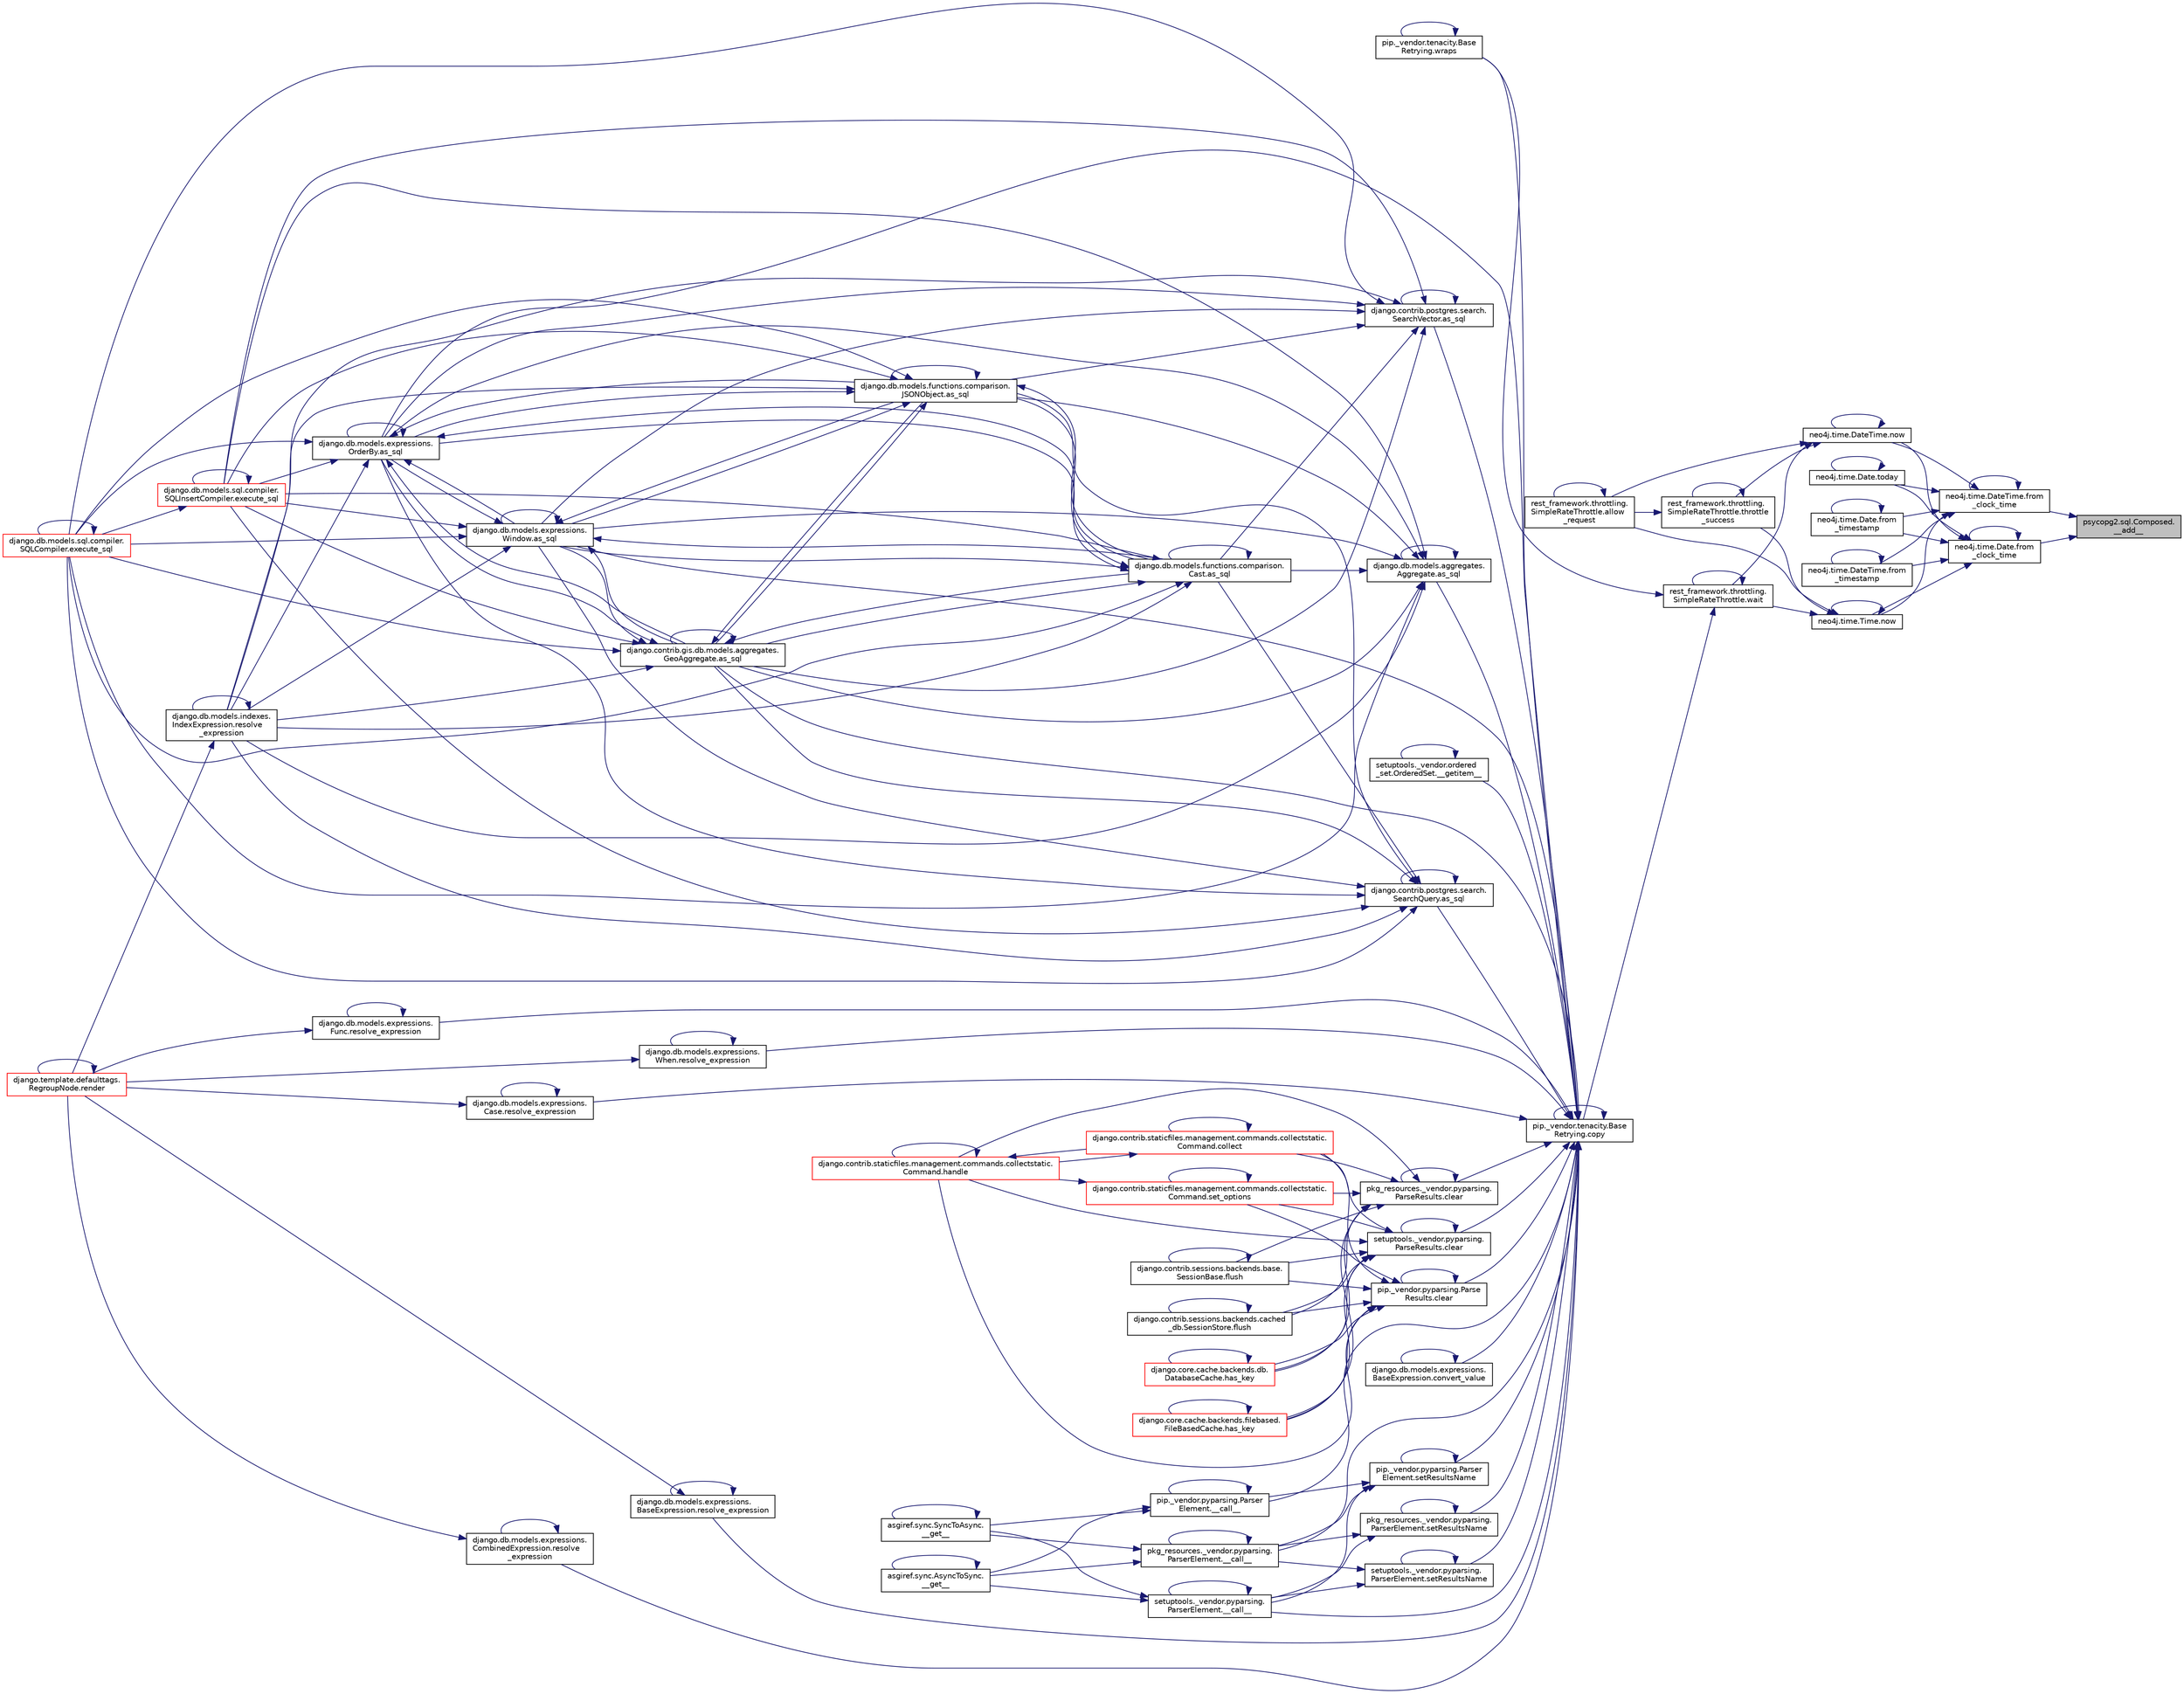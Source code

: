 digraph "psycopg2.sql.Composed.__add__"
{
 // LATEX_PDF_SIZE
  edge [fontname="Helvetica",fontsize="10",labelfontname="Helvetica",labelfontsize="10"];
  node [fontname="Helvetica",fontsize="10",shape=record];
  rankdir="RL";
  Node1 [label="psycopg2.sql.Composed.\l__add__",height=0.2,width=0.4,color="black", fillcolor="grey75", style="filled", fontcolor="black",tooltip=" "];
  Node1 -> Node2 [dir="back",color="midnightblue",fontsize="10",style="solid",fontname="Helvetica"];
  Node2 [label="neo4j.time.Date.from\l_clock_time",height=0.2,width=0.4,color="black", fillcolor="white", style="filled",URL="$d1/d6f/classneo4j_1_1time_1_1_date.html#a6e815a48a02a3f3d230e95d923cfb43b",tooltip=" "];
  Node2 -> Node2 [dir="back",color="midnightblue",fontsize="10",style="solid",fontname="Helvetica"];
  Node2 -> Node3 [dir="back",color="midnightblue",fontsize="10",style="solid",fontname="Helvetica"];
  Node3 [label="neo4j.time.Date.from\l_timestamp",height=0.2,width=0.4,color="black", fillcolor="white", style="filled",URL="$d1/d6f/classneo4j_1_1time_1_1_date.html#ad58021fec6b36c49f254926089415622",tooltip=" "];
  Node3 -> Node3 [dir="back",color="midnightblue",fontsize="10",style="solid",fontname="Helvetica"];
  Node2 -> Node4 [dir="back",color="midnightblue",fontsize="10",style="solid",fontname="Helvetica"];
  Node4 [label="neo4j.time.DateTime.from\l_timestamp",height=0.2,width=0.4,color="black", fillcolor="white", style="filled",URL="$d4/dcd/classneo4j_1_1time_1_1_date_time.html#a4d4684a2c591eafc581a2fda9ce123c9",tooltip=" "];
  Node4 -> Node4 [dir="back",color="midnightblue",fontsize="10",style="solid",fontname="Helvetica"];
  Node2 -> Node5 [dir="back",color="midnightblue",fontsize="10",style="solid",fontname="Helvetica"];
  Node5 [label="neo4j.time.Time.now",height=0.2,width=0.4,color="black", fillcolor="white", style="filled",URL="$db/d2a/classneo4j_1_1time_1_1_time.html#af50231a17a30a4c4cee2fcad3c023f46",tooltip=" "];
  Node5 -> Node6 [dir="back",color="midnightblue",fontsize="10",style="solid",fontname="Helvetica"];
  Node6 [label="rest_framework.throttling.\lSimpleRateThrottle.allow\l_request",height=0.2,width=0.4,color="black", fillcolor="white", style="filled",URL="$db/d10/classrest__framework_1_1throttling_1_1_simple_rate_throttle.html#a3a1a0086aac8acc2c4eb464da94bc57c",tooltip=" "];
  Node6 -> Node6 [dir="back",color="midnightblue",fontsize="10",style="solid",fontname="Helvetica"];
  Node5 -> Node5 [dir="back",color="midnightblue",fontsize="10",style="solid",fontname="Helvetica"];
  Node5 -> Node7 [dir="back",color="midnightblue",fontsize="10",style="solid",fontname="Helvetica"];
  Node7 [label="rest_framework.throttling.\lSimpleRateThrottle.throttle\l_success",height=0.2,width=0.4,color="black", fillcolor="white", style="filled",URL="$db/d10/classrest__framework_1_1throttling_1_1_simple_rate_throttle.html#a4577bae80c8467eb84f2224aa62c8ccc",tooltip=" "];
  Node7 -> Node6 [dir="back",color="midnightblue",fontsize="10",style="solid",fontname="Helvetica"];
  Node7 -> Node7 [dir="back",color="midnightblue",fontsize="10",style="solid",fontname="Helvetica"];
  Node5 -> Node8 [dir="back",color="midnightblue",fontsize="10",style="solid",fontname="Helvetica"];
  Node8 [label="rest_framework.throttling.\lSimpleRateThrottle.wait",height=0.2,width=0.4,color="black", fillcolor="white", style="filled",URL="$db/d10/classrest__framework_1_1throttling_1_1_simple_rate_throttle.html#a39f992dea7415ce6caf04640291a8628",tooltip=" "];
  Node8 -> Node9 [dir="back",color="midnightblue",fontsize="10",style="solid",fontname="Helvetica"];
  Node9 [label="pip._vendor.tenacity.Base\lRetrying.copy",height=0.2,width=0.4,color="black", fillcolor="white", style="filled",URL="$d2/d69/classpip_1_1__vendor_1_1tenacity_1_1_base_retrying.html#ab5c09e65ae6e2adebba1441b10bd57a9",tooltip=" "];
  Node9 -> Node10 [dir="back",color="midnightblue",fontsize="10",style="solid",fontname="Helvetica"];
  Node10 [label="pip._vendor.pyparsing.Parser\lElement.__call__",height=0.2,width=0.4,color="black", fillcolor="white", style="filled",URL="$df/d7f/classpip_1_1__vendor_1_1pyparsing_1_1_parser_element.html#ae345dfb10ea6a1e9c77120e86129ab16",tooltip=" "];
  Node10 -> Node10 [dir="back",color="midnightblue",fontsize="10",style="solid",fontname="Helvetica"];
  Node10 -> Node11 [dir="back",color="midnightblue",fontsize="10",style="solid",fontname="Helvetica"];
  Node11 [label="asgiref.sync.AsyncToSync.\l__get__",height=0.2,width=0.4,color="black", fillcolor="white", style="filled",URL="$d9/d29/classasgiref_1_1sync_1_1_async_to_sync.html#a46832a12ae2d274d0c12529ddfed2c0b",tooltip=" "];
  Node11 -> Node11 [dir="back",color="midnightblue",fontsize="10",style="solid",fontname="Helvetica"];
  Node10 -> Node12 [dir="back",color="midnightblue",fontsize="10",style="solid",fontname="Helvetica"];
  Node12 [label="asgiref.sync.SyncToAsync.\l__get__",height=0.2,width=0.4,color="black", fillcolor="white", style="filled",URL="$de/d26/classasgiref_1_1sync_1_1_sync_to_async.html#a73128fe0b173a144bbf422953df88ddb",tooltip=" "];
  Node12 -> Node12 [dir="back",color="midnightblue",fontsize="10",style="solid",fontname="Helvetica"];
  Node9 -> Node13 [dir="back",color="midnightblue",fontsize="10",style="solid",fontname="Helvetica"];
  Node13 [label="pkg_resources._vendor.pyparsing.\lParserElement.__call__",height=0.2,width=0.4,color="black", fillcolor="white", style="filled",URL="$de/df0/classpkg__resources_1_1__vendor_1_1pyparsing_1_1_parser_element.html#a43d9a7e720d29a80c49f63998712c9a5",tooltip=" "];
  Node13 -> Node13 [dir="back",color="midnightblue",fontsize="10",style="solid",fontname="Helvetica"];
  Node13 -> Node11 [dir="back",color="midnightblue",fontsize="10",style="solid",fontname="Helvetica"];
  Node13 -> Node12 [dir="back",color="midnightblue",fontsize="10",style="solid",fontname="Helvetica"];
  Node9 -> Node14 [dir="back",color="midnightblue",fontsize="10",style="solid",fontname="Helvetica"];
  Node14 [label="setuptools._vendor.pyparsing.\lParserElement.__call__",height=0.2,width=0.4,color="black", fillcolor="white", style="filled",URL="$d9/d25/classsetuptools_1_1__vendor_1_1pyparsing_1_1_parser_element.html#a7f154aa4d9339f88d2306325bf99b953",tooltip=" "];
  Node14 -> Node14 [dir="back",color="midnightblue",fontsize="10",style="solid",fontname="Helvetica"];
  Node14 -> Node11 [dir="back",color="midnightblue",fontsize="10",style="solid",fontname="Helvetica"];
  Node14 -> Node12 [dir="back",color="midnightblue",fontsize="10",style="solid",fontname="Helvetica"];
  Node9 -> Node15 [dir="back",color="midnightblue",fontsize="10",style="solid",fontname="Helvetica"];
  Node15 [label="setuptools._vendor.ordered\l_set.OrderedSet.__getitem__",height=0.2,width=0.4,color="black", fillcolor="white", style="filled",URL="$d0/d40/classsetuptools_1_1__vendor_1_1ordered__set_1_1_ordered_set.html#afa5d263824cc35374a0cf762672f68ae",tooltip=" "];
  Node15 -> Node15 [dir="back",color="midnightblue",fontsize="10",style="solid",fontname="Helvetica"];
  Node9 -> Node16 [dir="back",color="midnightblue",fontsize="10",style="solid",fontname="Helvetica"];
  Node16 [label="django.db.models.aggregates.\lAggregate.as_sql",height=0.2,width=0.4,color="black", fillcolor="white", style="filled",URL="$d7/d0c/classdjango_1_1db_1_1models_1_1aggregates_1_1_aggregate.html#a86af10d7994d4f7a535cb7476201db71",tooltip=" "];
  Node16 -> Node16 [dir="back",color="midnightblue",fontsize="10",style="solid",fontname="Helvetica"];
  Node16 -> Node17 [dir="back",color="midnightblue",fontsize="10",style="solid",fontname="Helvetica"];
  Node17 [label="django.db.models.functions.comparison.\lCast.as_sql",height=0.2,width=0.4,color="black", fillcolor="white", style="filled",URL="$dd/d3c/classdjango_1_1db_1_1models_1_1functions_1_1comparison_1_1_cast.html#a010e365ade29d50da0332d4f46b95cf0",tooltip=" "];
  Node17 -> Node17 [dir="back",color="midnightblue",fontsize="10",style="solid",fontname="Helvetica"];
  Node17 -> Node18 [dir="back",color="midnightblue",fontsize="10",style="solid",fontname="Helvetica"];
  Node18 [label="django.db.models.functions.comparison.\lJSONObject.as_sql",height=0.2,width=0.4,color="black", fillcolor="white", style="filled",URL="$db/d2f/classdjango_1_1db_1_1models_1_1functions_1_1comparison_1_1_j_s_o_n_object.html#a7ea48a9164c15f6c04fa1851987b0be4",tooltip=" "];
  Node18 -> Node17 [dir="back",color="midnightblue",fontsize="10",style="solid",fontname="Helvetica"];
  Node18 -> Node18 [dir="back",color="midnightblue",fontsize="10",style="solid",fontname="Helvetica"];
  Node18 -> Node19 [dir="back",color="midnightblue",fontsize="10",style="solid",fontname="Helvetica"];
  Node19 [label="django.contrib.gis.db.models.aggregates.\lGeoAggregate.as_sql",height=0.2,width=0.4,color="black", fillcolor="white", style="filled",URL="$df/dbe/classdjango_1_1contrib_1_1gis_1_1db_1_1models_1_1aggregates_1_1_geo_aggregate.html#a129bfb83cb8d965d40be63e974594fa7",tooltip=" "];
  Node19 -> Node17 [dir="back",color="midnightblue",fontsize="10",style="solid",fontname="Helvetica"];
  Node19 -> Node18 [dir="back",color="midnightblue",fontsize="10",style="solid",fontname="Helvetica"];
  Node19 -> Node19 [dir="back",color="midnightblue",fontsize="10",style="solid",fontname="Helvetica"];
  Node19 -> Node20 [dir="back",color="midnightblue",fontsize="10",style="solid",fontname="Helvetica"];
  Node20 [label="django.db.models.expressions.\lWindow.as_sql",height=0.2,width=0.4,color="black", fillcolor="white", style="filled",URL="$d6/d1c/classdjango_1_1db_1_1models_1_1expressions_1_1_window.html#a2a81a422e2884ef2026394b0f83416dc",tooltip=" "];
  Node20 -> Node17 [dir="back",color="midnightblue",fontsize="10",style="solid",fontname="Helvetica"];
  Node20 -> Node18 [dir="back",color="midnightblue",fontsize="10",style="solid",fontname="Helvetica"];
  Node20 -> Node19 [dir="back",color="midnightblue",fontsize="10",style="solid",fontname="Helvetica"];
  Node20 -> Node20 [dir="back",color="midnightblue",fontsize="10",style="solid",fontname="Helvetica"];
  Node20 -> Node21 [dir="back",color="midnightblue",fontsize="10",style="solid",fontname="Helvetica"];
  Node21 [label="django.db.models.expressions.\lOrderBy.as_sql",height=0.2,width=0.4,color="black", fillcolor="white", style="filled",URL="$da/d4d/classdjango_1_1db_1_1models_1_1expressions_1_1_order_by.html#a343064ad7cfdac310e95fd997ee6d4cc",tooltip=" "];
  Node21 -> Node17 [dir="back",color="midnightblue",fontsize="10",style="solid",fontname="Helvetica"];
  Node21 -> Node18 [dir="back",color="midnightblue",fontsize="10",style="solid",fontname="Helvetica"];
  Node21 -> Node19 [dir="back",color="midnightblue",fontsize="10",style="solid",fontname="Helvetica"];
  Node21 -> Node20 [dir="back",color="midnightblue",fontsize="10",style="solid",fontname="Helvetica"];
  Node21 -> Node21 [dir="back",color="midnightblue",fontsize="10",style="solid",fontname="Helvetica"];
  Node21 -> Node22 [dir="back",color="midnightblue",fontsize="10",style="solid",fontname="Helvetica"];
  Node22 [label="django.db.models.sql.compiler.\lSQLCompiler.execute_sql",height=0.2,width=0.4,color="red", fillcolor="white", style="filled",URL="$df/de2/classdjango_1_1db_1_1models_1_1sql_1_1compiler_1_1_s_q_l_compiler.html#a2547088c51124a0d09620d04cf56b050",tooltip=" "];
  Node22 -> Node22 [dir="back",color="midnightblue",fontsize="10",style="solid",fontname="Helvetica"];
  Node21 -> Node25 [dir="back",color="midnightblue",fontsize="10",style="solid",fontname="Helvetica"];
  Node25 [label="django.db.models.sql.compiler.\lSQLInsertCompiler.execute_sql",height=0.2,width=0.4,color="red", fillcolor="white", style="filled",URL="$dd/daa/classdjango_1_1db_1_1models_1_1sql_1_1compiler_1_1_s_q_l_insert_compiler.html#a2ebda5346b92962b6ac5ca8234bfeb42",tooltip=" "];
  Node25 -> Node22 [dir="back",color="midnightblue",fontsize="10",style="solid",fontname="Helvetica"];
  Node25 -> Node25 [dir="back",color="midnightblue",fontsize="10",style="solid",fontname="Helvetica"];
  Node21 -> Node26 [dir="back",color="midnightblue",fontsize="10",style="solid",fontname="Helvetica"];
  Node26 [label="django.db.models.indexes.\lIndexExpression.resolve\l_expression",height=0.2,width=0.4,color="black", fillcolor="white", style="filled",URL="$df/d4f/classdjango_1_1db_1_1models_1_1indexes_1_1_index_expression.html#ae39ac90454fba3ff53ac2d342cd5feea",tooltip=" "];
  Node26 -> Node27 [dir="back",color="midnightblue",fontsize="10",style="solid",fontname="Helvetica"];
  Node27 [label="django.template.defaulttags.\lRegroupNode.render",height=0.2,width=0.4,color="red", fillcolor="white", style="filled",URL="$da/d86/classdjango_1_1template_1_1defaulttags_1_1_regroup_node.html#a301b8a2fd8a69d413de73aa3065f73c6",tooltip=" "];
  Node27 -> Node27 [dir="back",color="midnightblue",fontsize="10",style="solid",fontname="Helvetica"];
  Node26 -> Node26 [dir="back",color="midnightblue",fontsize="10",style="solid",fontname="Helvetica"];
  Node20 -> Node22 [dir="back",color="midnightblue",fontsize="10",style="solid",fontname="Helvetica"];
  Node20 -> Node25 [dir="back",color="midnightblue",fontsize="10",style="solid",fontname="Helvetica"];
  Node20 -> Node26 [dir="back",color="midnightblue",fontsize="10",style="solid",fontname="Helvetica"];
  Node19 -> Node21 [dir="back",color="midnightblue",fontsize="10",style="solid",fontname="Helvetica"];
  Node19 -> Node22 [dir="back",color="midnightblue",fontsize="10",style="solid",fontname="Helvetica"];
  Node19 -> Node25 [dir="back",color="midnightblue",fontsize="10",style="solid",fontname="Helvetica"];
  Node19 -> Node26 [dir="back",color="midnightblue",fontsize="10",style="solid",fontname="Helvetica"];
  Node18 -> Node20 [dir="back",color="midnightblue",fontsize="10",style="solid",fontname="Helvetica"];
  Node18 -> Node21 [dir="back",color="midnightblue",fontsize="10",style="solid",fontname="Helvetica"];
  Node18 -> Node22 [dir="back",color="midnightblue",fontsize="10",style="solid",fontname="Helvetica"];
  Node18 -> Node25 [dir="back",color="midnightblue",fontsize="10",style="solid",fontname="Helvetica"];
  Node18 -> Node26 [dir="back",color="midnightblue",fontsize="10",style="solid",fontname="Helvetica"];
  Node17 -> Node19 [dir="back",color="midnightblue",fontsize="10",style="solid",fontname="Helvetica"];
  Node17 -> Node20 [dir="back",color="midnightblue",fontsize="10",style="solid",fontname="Helvetica"];
  Node17 -> Node21 [dir="back",color="midnightblue",fontsize="10",style="solid",fontname="Helvetica"];
  Node17 -> Node22 [dir="back",color="midnightblue",fontsize="10",style="solid",fontname="Helvetica"];
  Node17 -> Node25 [dir="back",color="midnightblue",fontsize="10",style="solid",fontname="Helvetica"];
  Node17 -> Node26 [dir="back",color="midnightblue",fontsize="10",style="solid",fontname="Helvetica"];
  Node16 -> Node18 [dir="back",color="midnightblue",fontsize="10",style="solid",fontname="Helvetica"];
  Node16 -> Node19 [dir="back",color="midnightblue",fontsize="10",style="solid",fontname="Helvetica"];
  Node16 -> Node20 [dir="back",color="midnightblue",fontsize="10",style="solid",fontname="Helvetica"];
  Node16 -> Node21 [dir="back",color="midnightblue",fontsize="10",style="solid",fontname="Helvetica"];
  Node16 -> Node22 [dir="back",color="midnightblue",fontsize="10",style="solid",fontname="Helvetica"];
  Node16 -> Node25 [dir="back",color="midnightblue",fontsize="10",style="solid",fontname="Helvetica"];
  Node16 -> Node26 [dir="back",color="midnightblue",fontsize="10",style="solid",fontname="Helvetica"];
  Node9 -> Node19 [dir="back",color="midnightblue",fontsize="10",style="solid",fontname="Helvetica"];
  Node9 -> Node30 [dir="back",color="midnightblue",fontsize="10",style="solid",fontname="Helvetica"];
  Node30 [label="django.contrib.postgres.search.\lSearchVector.as_sql",height=0.2,width=0.4,color="black", fillcolor="white", style="filled",URL="$d3/d9b/classdjango_1_1contrib_1_1postgres_1_1search_1_1_search_vector.html#a20b770d5d88a5d8d2c6b3f60feb66e07",tooltip=" "];
  Node30 -> Node17 [dir="back",color="midnightblue",fontsize="10",style="solid",fontname="Helvetica"];
  Node30 -> Node18 [dir="back",color="midnightblue",fontsize="10",style="solid",fontname="Helvetica"];
  Node30 -> Node19 [dir="back",color="midnightblue",fontsize="10",style="solid",fontname="Helvetica"];
  Node30 -> Node30 [dir="back",color="midnightblue",fontsize="10",style="solid",fontname="Helvetica"];
  Node30 -> Node20 [dir="back",color="midnightblue",fontsize="10",style="solid",fontname="Helvetica"];
  Node30 -> Node21 [dir="back",color="midnightblue",fontsize="10",style="solid",fontname="Helvetica"];
  Node30 -> Node22 [dir="back",color="midnightblue",fontsize="10",style="solid",fontname="Helvetica"];
  Node30 -> Node25 [dir="back",color="midnightblue",fontsize="10",style="solid",fontname="Helvetica"];
  Node30 -> Node26 [dir="back",color="midnightblue",fontsize="10",style="solid",fontname="Helvetica"];
  Node9 -> Node31 [dir="back",color="midnightblue",fontsize="10",style="solid",fontname="Helvetica"];
  Node31 [label="django.contrib.postgres.search.\lSearchQuery.as_sql",height=0.2,width=0.4,color="black", fillcolor="white", style="filled",URL="$d4/d5f/classdjango_1_1contrib_1_1postgres_1_1search_1_1_search_query.html#a08057a93d8da31c23329543b1d429539",tooltip=" "];
  Node31 -> Node17 [dir="back",color="midnightblue",fontsize="10",style="solid",fontname="Helvetica"];
  Node31 -> Node18 [dir="back",color="midnightblue",fontsize="10",style="solid",fontname="Helvetica"];
  Node31 -> Node19 [dir="back",color="midnightblue",fontsize="10",style="solid",fontname="Helvetica"];
  Node31 -> Node31 [dir="back",color="midnightblue",fontsize="10",style="solid",fontname="Helvetica"];
  Node31 -> Node20 [dir="back",color="midnightblue",fontsize="10",style="solid",fontname="Helvetica"];
  Node31 -> Node21 [dir="back",color="midnightblue",fontsize="10",style="solid",fontname="Helvetica"];
  Node31 -> Node22 [dir="back",color="midnightblue",fontsize="10",style="solid",fontname="Helvetica"];
  Node31 -> Node25 [dir="back",color="midnightblue",fontsize="10",style="solid",fontname="Helvetica"];
  Node31 -> Node26 [dir="back",color="midnightblue",fontsize="10",style="solid",fontname="Helvetica"];
  Node9 -> Node20 [dir="back",color="midnightblue",fontsize="10",style="solid",fontname="Helvetica"];
  Node9 -> Node21 [dir="back",color="midnightblue",fontsize="10",style="solid",fontname="Helvetica"];
  Node9 -> Node32 [dir="back",color="midnightblue",fontsize="10",style="solid",fontname="Helvetica"];
  Node32 [label="pip._vendor.pyparsing.Parse\lResults.clear",height=0.2,width=0.4,color="black", fillcolor="white", style="filled",URL="$d3/d5b/classpip_1_1__vendor_1_1pyparsing_1_1_parse_results.html#ab6e049e34b90004c1d59069da7a5cc08",tooltip=" "];
  Node32 -> Node32 [dir="back",color="midnightblue",fontsize="10",style="solid",fontname="Helvetica"];
  Node32 -> Node33 [dir="back",color="midnightblue",fontsize="10",style="solid",fontname="Helvetica"];
  Node33 [label="django.contrib.staticfiles.management.commands.collectstatic.\lCommand.collect",height=0.2,width=0.4,color="red", fillcolor="white", style="filled",URL="$d8/df6/classdjango_1_1contrib_1_1staticfiles_1_1management_1_1commands_1_1collectstatic_1_1_command.html#aba77c58b072adfba7d601f87dbb8d127",tooltip=" "];
  Node33 -> Node33 [dir="back",color="midnightblue",fontsize="10",style="solid",fontname="Helvetica"];
  Node33 -> Node35 [dir="back",color="midnightblue",fontsize="10",style="solid",fontname="Helvetica"];
  Node35 [label="django.contrib.staticfiles.management.commands.collectstatic.\lCommand.handle",height=0.2,width=0.4,color="red", fillcolor="white", style="filled",URL="$d8/df6/classdjango_1_1contrib_1_1staticfiles_1_1management_1_1commands_1_1collectstatic_1_1_command.html#a13878bded4ab6e437894a5f2ea36adb5",tooltip=" "];
  Node35 -> Node33 [dir="back",color="midnightblue",fontsize="10",style="solid",fontname="Helvetica"];
  Node35 -> Node35 [dir="back",color="midnightblue",fontsize="10",style="solid",fontname="Helvetica"];
  Node32 -> Node74 [dir="back",color="midnightblue",fontsize="10",style="solid",fontname="Helvetica"];
  Node74 [label="django.contrib.sessions.backends.base.\lSessionBase.flush",height=0.2,width=0.4,color="black", fillcolor="white", style="filled",URL="$d1/d6e/classdjango_1_1contrib_1_1sessions_1_1backends_1_1base_1_1_session_base.html#a18ac051ff0ed681bdbd2f19fcc90e0f7",tooltip=" "];
  Node74 -> Node74 [dir="back",color="midnightblue",fontsize="10",style="solid",fontname="Helvetica"];
  Node32 -> Node75 [dir="back",color="midnightblue",fontsize="10",style="solid",fontname="Helvetica"];
  Node75 [label="django.contrib.sessions.backends.cached\l_db.SessionStore.flush",height=0.2,width=0.4,color="black", fillcolor="white", style="filled",URL="$d9/dd2/classdjango_1_1contrib_1_1sessions_1_1backends_1_1cached__db_1_1_session_store.html#a689a0a07d929dd4e1dd252d82104a655",tooltip=" "];
  Node75 -> Node75 [dir="back",color="midnightblue",fontsize="10",style="solid",fontname="Helvetica"];
  Node32 -> Node35 [dir="back",color="midnightblue",fontsize="10",style="solid",fontname="Helvetica"];
  Node32 -> Node76 [dir="back",color="midnightblue",fontsize="10",style="solid",fontname="Helvetica"];
  Node76 [label="django.core.cache.backends.db.\lDatabaseCache.has_key",height=0.2,width=0.4,color="red", fillcolor="white", style="filled",URL="$d7/dcb/classdjango_1_1core_1_1cache_1_1backends_1_1db_1_1_database_cache.html#a612889ad62de99366e4b53f7f2925142",tooltip=" "];
  Node76 -> Node76 [dir="back",color="midnightblue",fontsize="10",style="solid",fontname="Helvetica"];
  Node32 -> Node218 [dir="back",color="midnightblue",fontsize="10",style="solid",fontname="Helvetica"];
  Node218 [label="django.core.cache.backends.filebased.\lFileBasedCache.has_key",height=0.2,width=0.4,color="red", fillcolor="white", style="filled",URL="$df/d01/classdjango_1_1core_1_1cache_1_1backends_1_1filebased_1_1_file_based_cache.html#acc9205b707f45376c76cd02779d52dc2",tooltip=" "];
  Node218 -> Node218 [dir="back",color="midnightblue",fontsize="10",style="solid",fontname="Helvetica"];
  Node32 -> Node219 [dir="back",color="midnightblue",fontsize="10",style="solid",fontname="Helvetica"];
  Node219 [label="django.contrib.staticfiles.management.commands.collectstatic.\lCommand.set_options",height=0.2,width=0.4,color="red", fillcolor="white", style="filled",URL="$d8/df6/classdjango_1_1contrib_1_1staticfiles_1_1management_1_1commands_1_1collectstatic_1_1_command.html#aeea3ec13d3e5f93e38feb3eeff67379f",tooltip=" "];
  Node219 -> Node35 [dir="back",color="midnightblue",fontsize="10",style="solid",fontname="Helvetica"];
  Node219 -> Node219 [dir="back",color="midnightblue",fontsize="10",style="solid",fontname="Helvetica"];
  Node9 -> Node73 [dir="back",color="midnightblue",fontsize="10",style="solid",fontname="Helvetica"];
  Node73 [label="pkg_resources._vendor.pyparsing.\lParseResults.clear",height=0.2,width=0.4,color="black", fillcolor="white", style="filled",URL="$d3/d93/classpkg__resources_1_1__vendor_1_1pyparsing_1_1_parse_results.html#a14a75f633961fdc58d077c5d26635038",tooltip=" "];
  Node73 -> Node73 [dir="back",color="midnightblue",fontsize="10",style="solid",fontname="Helvetica"];
  Node73 -> Node33 [dir="back",color="midnightblue",fontsize="10",style="solid",fontname="Helvetica"];
  Node73 -> Node74 [dir="back",color="midnightblue",fontsize="10",style="solid",fontname="Helvetica"];
  Node73 -> Node75 [dir="back",color="midnightblue",fontsize="10",style="solid",fontname="Helvetica"];
  Node73 -> Node35 [dir="back",color="midnightblue",fontsize="10",style="solid",fontname="Helvetica"];
  Node73 -> Node76 [dir="back",color="midnightblue",fontsize="10",style="solid",fontname="Helvetica"];
  Node73 -> Node218 [dir="back",color="midnightblue",fontsize="10",style="solid",fontname="Helvetica"];
  Node73 -> Node219 [dir="back",color="midnightblue",fontsize="10",style="solid",fontname="Helvetica"];
  Node9 -> Node217 [dir="back",color="midnightblue",fontsize="10",style="solid",fontname="Helvetica"];
  Node217 [label="setuptools._vendor.pyparsing.\lParseResults.clear",height=0.2,width=0.4,color="black", fillcolor="white", style="filled",URL="$df/d77/classsetuptools_1_1__vendor_1_1pyparsing_1_1_parse_results.html#a2683a26b96b087edaec172f6f837058b",tooltip=" "];
  Node217 -> Node217 [dir="back",color="midnightblue",fontsize="10",style="solid",fontname="Helvetica"];
  Node217 -> Node33 [dir="back",color="midnightblue",fontsize="10",style="solid",fontname="Helvetica"];
  Node217 -> Node74 [dir="back",color="midnightblue",fontsize="10",style="solid",fontname="Helvetica"];
  Node217 -> Node75 [dir="back",color="midnightblue",fontsize="10",style="solid",fontname="Helvetica"];
  Node217 -> Node35 [dir="back",color="midnightblue",fontsize="10",style="solid",fontname="Helvetica"];
  Node217 -> Node76 [dir="back",color="midnightblue",fontsize="10",style="solid",fontname="Helvetica"];
  Node217 -> Node218 [dir="back",color="midnightblue",fontsize="10",style="solid",fontname="Helvetica"];
  Node217 -> Node219 [dir="back",color="midnightblue",fontsize="10",style="solid",fontname="Helvetica"];
  Node9 -> Node222 [dir="back",color="midnightblue",fontsize="10",style="solid",fontname="Helvetica"];
  Node222 [label="django.db.models.expressions.\lBaseExpression.convert_value",height=0.2,width=0.4,color="black", fillcolor="white", style="filled",URL="$de/d6b/classdjango_1_1db_1_1models_1_1expressions_1_1_base_expression.html#a17a709653d93ba657fb2ed791346e38f",tooltip=" "];
  Node222 -> Node222 [dir="back",color="midnightblue",fontsize="10",style="solid",fontname="Helvetica"];
  Node9 -> Node9 [dir="back",color="midnightblue",fontsize="10",style="solid",fontname="Helvetica"];
  Node9 -> Node223 [dir="back",color="midnightblue",fontsize="10",style="solid",fontname="Helvetica"];
  Node223 [label="django.db.models.expressions.\lBaseExpression.resolve_expression",height=0.2,width=0.4,color="black", fillcolor="white", style="filled",URL="$de/d6b/classdjango_1_1db_1_1models_1_1expressions_1_1_base_expression.html#aa13750acce26e49830dd7f797f938bdc",tooltip=" "];
  Node223 -> Node27 [dir="back",color="midnightblue",fontsize="10",style="solid",fontname="Helvetica"];
  Node223 -> Node223 [dir="back",color="midnightblue",fontsize="10",style="solid",fontname="Helvetica"];
  Node9 -> Node224 [dir="back",color="midnightblue",fontsize="10",style="solid",fontname="Helvetica"];
  Node224 [label="django.db.models.expressions.\lCombinedExpression.resolve\l_expression",height=0.2,width=0.4,color="black", fillcolor="white", style="filled",URL="$dc/d12/classdjango_1_1db_1_1models_1_1expressions_1_1_combined_expression.html#a48f503b2ffb0cf67a3064f0cfab1f191",tooltip=" "];
  Node224 -> Node27 [dir="back",color="midnightblue",fontsize="10",style="solid",fontname="Helvetica"];
  Node224 -> Node224 [dir="back",color="midnightblue",fontsize="10",style="solid",fontname="Helvetica"];
  Node9 -> Node225 [dir="back",color="midnightblue",fontsize="10",style="solid",fontname="Helvetica"];
  Node225 [label="django.db.models.expressions.\lFunc.resolve_expression",height=0.2,width=0.4,color="black", fillcolor="white", style="filled",URL="$d8/d57/classdjango_1_1db_1_1models_1_1expressions_1_1_func.html#ad831ab3b8c4ec8e2c9ea0353d6790d38",tooltip=" "];
  Node225 -> Node27 [dir="back",color="midnightblue",fontsize="10",style="solid",fontname="Helvetica"];
  Node225 -> Node225 [dir="back",color="midnightblue",fontsize="10",style="solid",fontname="Helvetica"];
  Node9 -> Node226 [dir="back",color="midnightblue",fontsize="10",style="solid",fontname="Helvetica"];
  Node226 [label="django.db.models.expressions.\lWhen.resolve_expression",height=0.2,width=0.4,color="black", fillcolor="white", style="filled",URL="$d6/dd5/classdjango_1_1db_1_1models_1_1expressions_1_1_when.html#a0a28feb711df427e6c0eae219e5b5981",tooltip=" "];
  Node226 -> Node27 [dir="back",color="midnightblue",fontsize="10",style="solid",fontname="Helvetica"];
  Node226 -> Node226 [dir="back",color="midnightblue",fontsize="10",style="solid",fontname="Helvetica"];
  Node9 -> Node227 [dir="back",color="midnightblue",fontsize="10",style="solid",fontname="Helvetica"];
  Node227 [label="django.db.models.expressions.\lCase.resolve_expression",height=0.2,width=0.4,color="black", fillcolor="white", style="filled",URL="$dc/dfd/classdjango_1_1db_1_1models_1_1expressions_1_1_case.html#a54427dcdbedead4176f05b34572e85ad",tooltip=" "];
  Node227 -> Node27 [dir="back",color="midnightblue",fontsize="10",style="solid",fontname="Helvetica"];
  Node227 -> Node227 [dir="back",color="midnightblue",fontsize="10",style="solid",fontname="Helvetica"];
  Node9 -> Node228 [dir="back",color="midnightblue",fontsize="10",style="solid",fontname="Helvetica"];
  Node228 [label="pip._vendor.pyparsing.Parser\lElement.setResultsName",height=0.2,width=0.4,color="black", fillcolor="white", style="filled",URL="$df/d7f/classpip_1_1__vendor_1_1pyparsing_1_1_parser_element.html#ab7887526af9674a6b7969bd4d9756bf9",tooltip=" "];
  Node228 -> Node10 [dir="back",color="midnightblue",fontsize="10",style="solid",fontname="Helvetica"];
  Node228 -> Node13 [dir="back",color="midnightblue",fontsize="10",style="solid",fontname="Helvetica"];
  Node228 -> Node14 [dir="back",color="midnightblue",fontsize="10",style="solid",fontname="Helvetica"];
  Node228 -> Node228 [dir="back",color="midnightblue",fontsize="10",style="solid",fontname="Helvetica"];
  Node9 -> Node229 [dir="back",color="midnightblue",fontsize="10",style="solid",fontname="Helvetica"];
  Node229 [label="pkg_resources._vendor.pyparsing.\lParserElement.setResultsName",height=0.2,width=0.4,color="black", fillcolor="white", style="filled",URL="$de/df0/classpkg__resources_1_1__vendor_1_1pyparsing_1_1_parser_element.html#a787aafab87357373be31819f83517344",tooltip=" "];
  Node229 -> Node13 [dir="back",color="midnightblue",fontsize="10",style="solid",fontname="Helvetica"];
  Node229 -> Node14 [dir="back",color="midnightblue",fontsize="10",style="solid",fontname="Helvetica"];
  Node229 -> Node229 [dir="back",color="midnightblue",fontsize="10",style="solid",fontname="Helvetica"];
  Node9 -> Node230 [dir="back",color="midnightblue",fontsize="10",style="solid",fontname="Helvetica"];
  Node230 [label="setuptools._vendor.pyparsing.\lParserElement.setResultsName",height=0.2,width=0.4,color="black", fillcolor="white", style="filled",URL="$d9/d25/classsetuptools_1_1__vendor_1_1pyparsing_1_1_parser_element.html#a3c4dc5305a3369fad37fc46442079a69",tooltip=" "];
  Node230 -> Node13 [dir="back",color="midnightblue",fontsize="10",style="solid",fontname="Helvetica"];
  Node230 -> Node14 [dir="back",color="midnightblue",fontsize="10",style="solid",fontname="Helvetica"];
  Node230 -> Node230 [dir="back",color="midnightblue",fontsize="10",style="solid",fontname="Helvetica"];
  Node9 -> Node231 [dir="back",color="midnightblue",fontsize="10",style="solid",fontname="Helvetica"];
  Node231 [label="pip._vendor.tenacity.Base\lRetrying.wraps",height=0.2,width=0.4,color="black", fillcolor="white", style="filled",URL="$d2/d69/classpip_1_1__vendor_1_1tenacity_1_1_base_retrying.html#ac425e76589ab1ebafc9603fc6f5d6784",tooltip=" "];
  Node231 -> Node231 [dir="back",color="midnightblue",fontsize="10",style="solid",fontname="Helvetica"];
  Node8 -> Node8 [dir="back",color="midnightblue",fontsize="10",style="solid",fontname="Helvetica"];
  Node8 -> Node231 [dir="back",color="midnightblue",fontsize="10",style="solid",fontname="Helvetica"];
  Node2 -> Node211 [dir="back",color="midnightblue",fontsize="10",style="solid",fontname="Helvetica"];
  Node211 [label="neo4j.time.DateTime.now",height=0.2,width=0.4,color="black", fillcolor="white", style="filled",URL="$d4/dcd/classneo4j_1_1time_1_1_date_time.html#a2b498ad246b4e6ad2238a68ad375ce34",tooltip=" "];
  Node211 -> Node6 [dir="back",color="midnightblue",fontsize="10",style="solid",fontname="Helvetica"];
  Node211 -> Node211 [dir="back",color="midnightblue",fontsize="10",style="solid",fontname="Helvetica"];
  Node211 -> Node7 [dir="back",color="midnightblue",fontsize="10",style="solid",fontname="Helvetica"];
  Node211 -> Node8 [dir="back",color="midnightblue",fontsize="10",style="solid",fontname="Helvetica"];
  Node2 -> Node212 [dir="back",color="midnightblue",fontsize="10",style="solid",fontname="Helvetica"];
  Node212 [label="neo4j.time.Date.today",height=0.2,width=0.4,color="black", fillcolor="white", style="filled",URL="$d1/d6f/classneo4j_1_1time_1_1_date.html#a9f063ca6ba2a1f9c67cb16ee405d8c93",tooltip=" "];
  Node212 -> Node212 [dir="back",color="midnightblue",fontsize="10",style="solid",fontname="Helvetica"];
  Node1 -> Node210 [dir="back",color="midnightblue",fontsize="10",style="solid",fontname="Helvetica"];
  Node210 [label="neo4j.time.DateTime.from\l_clock_time",height=0.2,width=0.4,color="black", fillcolor="white", style="filled",URL="$d4/dcd/classneo4j_1_1time_1_1_date_time.html#a12a2d4d1586b225b0a6156d4e6d4cc0c",tooltip=" "];
  Node210 -> Node210 [dir="back",color="midnightblue",fontsize="10",style="solid",fontname="Helvetica"];
  Node210 -> Node3 [dir="back",color="midnightblue",fontsize="10",style="solid",fontname="Helvetica"];
  Node210 -> Node4 [dir="back",color="midnightblue",fontsize="10",style="solid",fontname="Helvetica"];
  Node210 -> Node5 [dir="back",color="midnightblue",fontsize="10",style="solid",fontname="Helvetica"];
  Node210 -> Node211 [dir="back",color="midnightblue",fontsize="10",style="solid",fontname="Helvetica"];
  Node210 -> Node212 [dir="back",color="midnightblue",fontsize="10",style="solid",fontname="Helvetica"];
}

